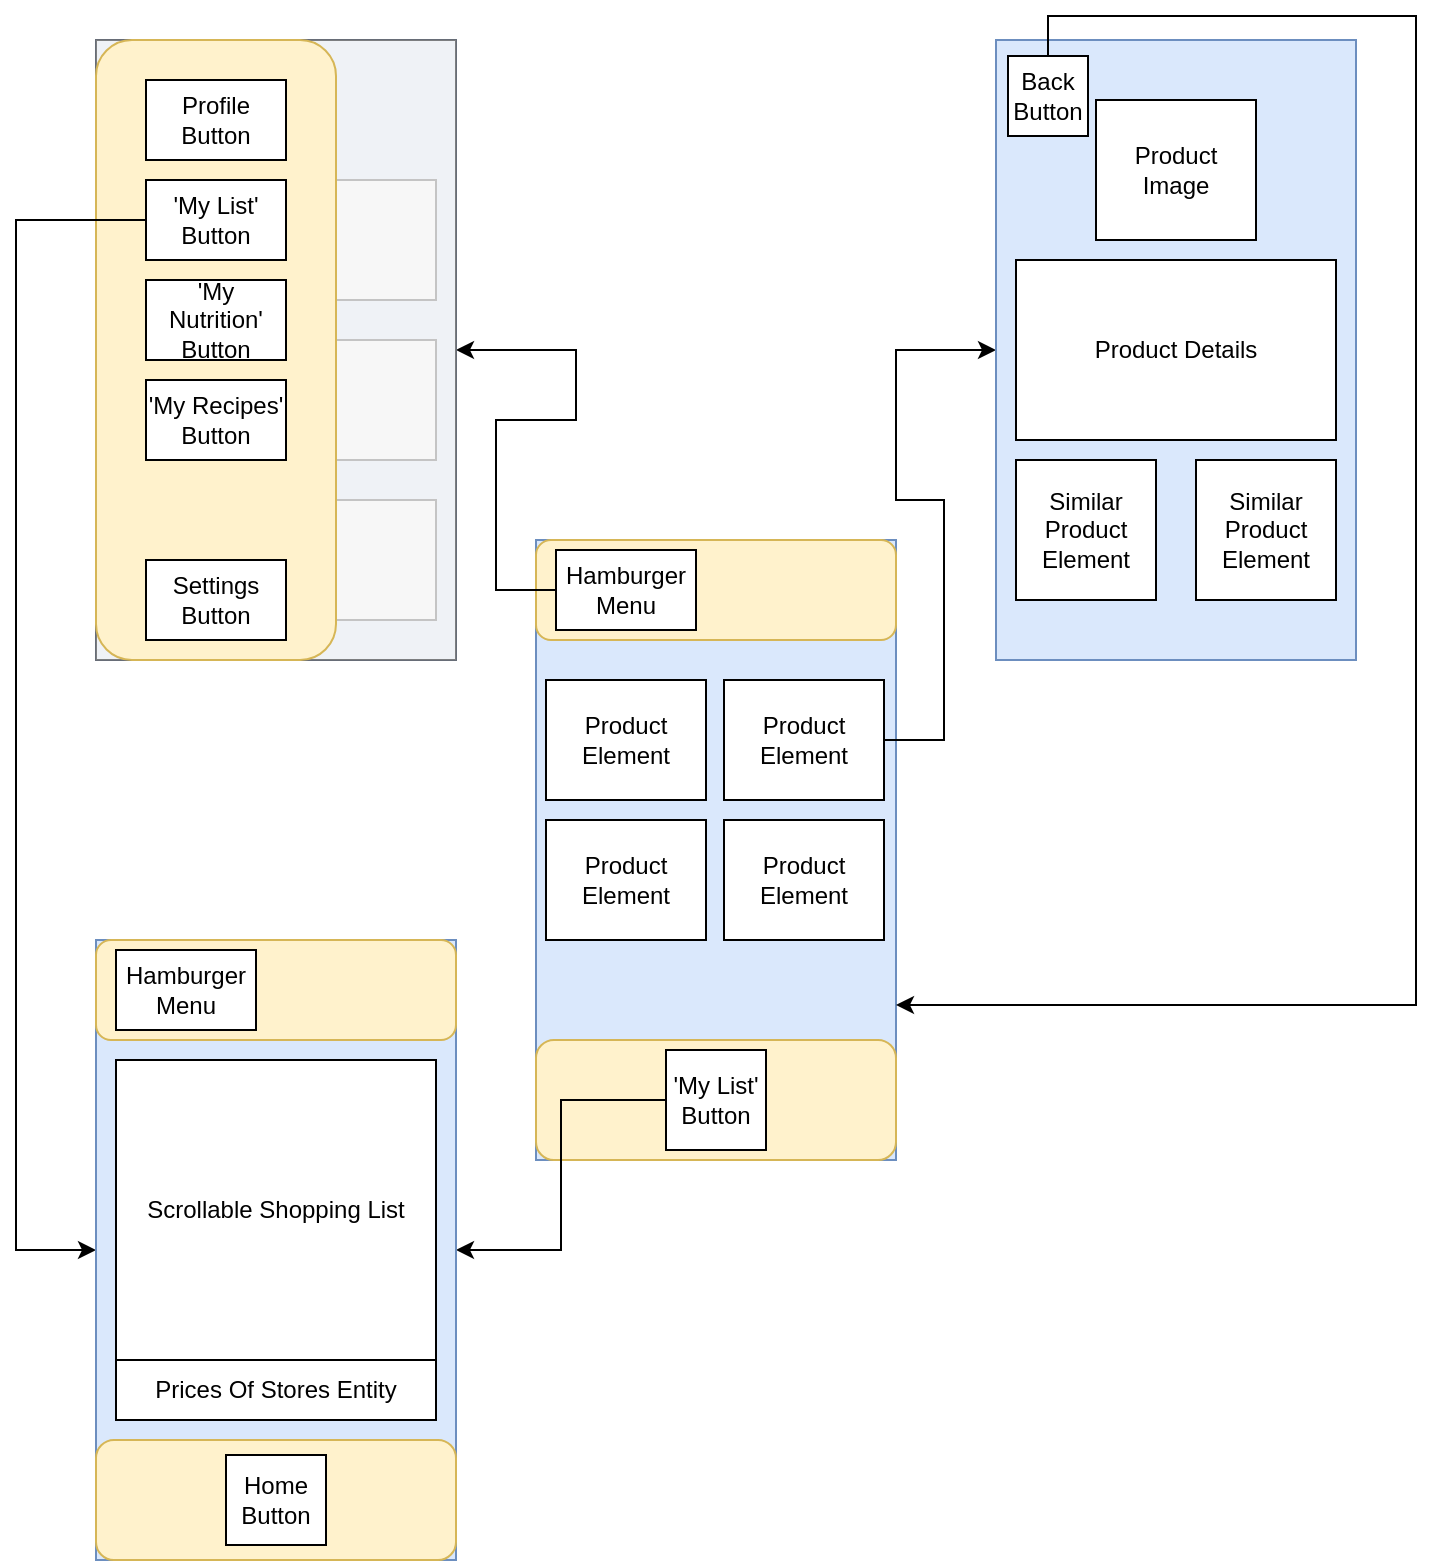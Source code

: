 <mxfile version="24.2.5" type="github">
  <diagram name="Page-1" id="DFis6at26cRK5f9XsOVi">
    <mxGraphModel dx="1386" dy="1962" grid="1" gridSize="10" guides="1" tooltips="1" connect="1" arrows="1" fold="1" page="1" pageScale="1" pageWidth="827" pageHeight="1169" math="0" shadow="0">
      <root>
        <mxCell id="0" />
        <mxCell id="1" parent="0" />
        <mxCell id="yYafmLIGUuWlS7bN4RH8-11" value="" style="group" parent="1" vertex="1" connectable="0">
          <mxGeometry x="280" y="-700" width="180" height="310" as="geometry" />
        </mxCell>
        <mxCell id="yYafmLIGUuWlS7bN4RH8-1" value="" style="rounded=0;whiteSpace=wrap;html=1;fillColor=#dae8fc;strokeColor=#6c8ebf;" parent="yYafmLIGUuWlS7bN4RH8-11" vertex="1">
          <mxGeometry width="180" height="310" as="geometry" />
        </mxCell>
        <mxCell id="yYafmLIGUuWlS7bN4RH8-4" value="" style="rounded=1;whiteSpace=wrap;html=1;fillColor=#fff2cc;strokeColor=#d6b656;" parent="yYafmLIGUuWlS7bN4RH8-11" vertex="1">
          <mxGeometry y="250" width="180" height="60" as="geometry" />
        </mxCell>
        <mxCell id="yYafmLIGUuWlS7bN4RH8-5" value="" style="rounded=1;whiteSpace=wrap;html=1;fillColor=#fff2cc;strokeColor=#d6b656;" parent="yYafmLIGUuWlS7bN4RH8-11" vertex="1">
          <mxGeometry width="180" height="50" as="geometry" />
        </mxCell>
        <mxCell id="yYafmLIGUuWlS7bN4RH8-6" value="Hamburger Menu" style="rounded=0;whiteSpace=wrap;html=1;" parent="yYafmLIGUuWlS7bN4RH8-11" vertex="1">
          <mxGeometry x="10" y="5" width="70" height="40" as="geometry" />
        </mxCell>
        <mxCell id="yYafmLIGUuWlS7bN4RH8-7" value="Product Element" style="rounded=0;whiteSpace=wrap;html=1;strokeColor=default;align=center;verticalAlign=middle;fontFamily=Helvetica;fontSize=12;fontColor=default;fillColor=default;" parent="yYafmLIGUuWlS7bN4RH8-11" vertex="1">
          <mxGeometry x="5" y="70" width="80" height="60" as="geometry" />
        </mxCell>
        <mxCell id="yYafmLIGUuWlS7bN4RH8-8" value="Product Element" style="rounded=0;whiteSpace=wrap;html=1;strokeColor=default;align=center;verticalAlign=middle;fontFamily=Helvetica;fontSize=12;fontColor=default;fillColor=default;" parent="yYafmLIGUuWlS7bN4RH8-11" vertex="1">
          <mxGeometry x="94" y="70" width="80" height="60" as="geometry" />
        </mxCell>
        <mxCell id="yYafmLIGUuWlS7bN4RH8-9" value="Product Element" style="rounded=0;whiteSpace=wrap;html=1;strokeColor=default;align=center;verticalAlign=middle;fontFamily=Helvetica;fontSize=12;fontColor=default;fillColor=default;" parent="yYafmLIGUuWlS7bN4RH8-11" vertex="1">
          <mxGeometry x="94" y="140" width="80" height="60" as="geometry" />
        </mxCell>
        <mxCell id="yYafmLIGUuWlS7bN4RH8-10" value="Product Element" style="rounded=0;whiteSpace=wrap;html=1;strokeColor=default;align=center;verticalAlign=middle;fontFamily=Helvetica;fontSize=12;fontColor=default;fillColor=default;" parent="yYafmLIGUuWlS7bN4RH8-11" vertex="1">
          <mxGeometry x="5" y="140" width="80" height="60" as="geometry" />
        </mxCell>
        <mxCell id="yYafmLIGUuWlS7bN4RH8-3" value="&#39;My List&#39; Button" style="rounded=0;whiteSpace=wrap;html=1;container=1;" parent="yYafmLIGUuWlS7bN4RH8-11" vertex="1">
          <mxGeometry x="65" y="255" width="50" height="50" as="geometry" />
        </mxCell>
        <mxCell id="yYafmLIGUuWlS7bN4RH8-25" value="" style="endArrow=classic;html=1;rounded=0;exitX=0;exitY=0.5;exitDx=0;exitDy=0;entryX=1;entryY=0.5;entryDx=0;entryDy=0;" parent="1" source="yYafmLIGUuWlS7bN4RH8-6" target="yYafmLIGUuWlS7bN4RH8-18" edge="1">
          <mxGeometry width="50" height="50" relative="1" as="geometry">
            <mxPoint x="530" y="-550" as="sourcePoint" />
            <mxPoint x="580" y="-600" as="targetPoint" />
            <Array as="points">
              <mxPoint x="260" y="-675" />
              <mxPoint x="260" y="-760" />
              <mxPoint x="300" y="-760" />
              <mxPoint x="300" y="-795" />
            </Array>
          </mxGeometry>
        </mxCell>
        <mxCell id="yYafmLIGUuWlS7bN4RH8-33" style="edgeStyle=orthogonalEdgeStyle;rounded=0;orthogonalLoop=1;jettySize=auto;html=1;exitX=1;exitY=0.5;exitDx=0;exitDy=0;entryX=0;entryY=0.5;entryDx=0;entryDy=0;" parent="1" source="yYafmLIGUuWlS7bN4RH8-8" target="yYafmLIGUuWlS7bN4RH8-27" edge="1">
          <mxGeometry relative="1" as="geometry">
            <Array as="points">
              <mxPoint x="484" y="-600" />
              <mxPoint x="484" y="-720" />
              <mxPoint x="460" y="-720" />
              <mxPoint x="460" y="-795" />
            </Array>
          </mxGeometry>
        </mxCell>
        <mxCell id="yYafmLIGUuWlS7bN4RH8-34" value="" style="group" parent="1" vertex="1" connectable="0">
          <mxGeometry x="510" y="-950" width="180" height="310" as="geometry" />
        </mxCell>
        <mxCell id="yYafmLIGUuWlS7bN4RH8-27" value="" style="rounded=0;whiteSpace=wrap;html=1;fillColor=#dae8fc;strokeColor=#6c8ebf;" parent="yYafmLIGUuWlS7bN4RH8-34" vertex="1">
          <mxGeometry width="180" height="310" as="geometry" />
        </mxCell>
        <mxCell id="yYafmLIGUuWlS7bN4RH8-28" value="Product Image" style="rounded=0;whiteSpace=wrap;html=1;" parent="yYafmLIGUuWlS7bN4RH8-34" vertex="1">
          <mxGeometry x="50" y="30" width="80" height="70" as="geometry" />
        </mxCell>
        <mxCell id="yYafmLIGUuWlS7bN4RH8-29" value="Product Details" style="rounded=0;whiteSpace=wrap;html=1;" parent="yYafmLIGUuWlS7bN4RH8-34" vertex="1">
          <mxGeometry x="10" y="110" width="160" height="90" as="geometry" />
        </mxCell>
        <mxCell id="yYafmLIGUuWlS7bN4RH8-30" value="Back Button" style="rounded=0;whiteSpace=wrap;html=1;" parent="yYafmLIGUuWlS7bN4RH8-34" vertex="1">
          <mxGeometry x="6" y="8" width="40" height="40" as="geometry" />
        </mxCell>
        <mxCell id="yYafmLIGUuWlS7bN4RH8-31" value="Similar Product Element" style="rounded=0;whiteSpace=wrap;html=1;" parent="yYafmLIGUuWlS7bN4RH8-34" vertex="1">
          <mxGeometry x="10" y="210" width="70" height="70" as="geometry" />
        </mxCell>
        <mxCell id="yYafmLIGUuWlS7bN4RH8-32" value="Similar Product Element" style="rounded=0;whiteSpace=wrap;html=1;" parent="yYafmLIGUuWlS7bN4RH8-34" vertex="1">
          <mxGeometry x="100" y="210" width="70" height="70" as="geometry" />
        </mxCell>
        <mxCell id="yYafmLIGUuWlS7bN4RH8-35" value="" style="group" parent="1" vertex="1" connectable="0">
          <mxGeometry x="60" y="-950" width="180" height="310" as="geometry" />
        </mxCell>
        <mxCell id="yYafmLIGUuWlS7bN4RH8-12" value="" style="rounded=0;whiteSpace=wrap;html=1;fillColor=#dae8fc;strokeColor=#6c8ebf;" parent="yYafmLIGUuWlS7bN4RH8-35" vertex="1">
          <mxGeometry width="180" height="310" as="geometry" />
        </mxCell>
        <mxCell id="yYafmLIGUuWlS7bN4RH8-15" value="" style="rounded=0;whiteSpace=wrap;html=1;" parent="yYafmLIGUuWlS7bN4RH8-35" vertex="1">
          <mxGeometry x="120" y="70" width="50" height="60" as="geometry" />
        </mxCell>
        <mxCell id="yYafmLIGUuWlS7bN4RH8-16" value="" style="rounded=0;whiteSpace=wrap;html=1;" parent="yYafmLIGUuWlS7bN4RH8-35" vertex="1">
          <mxGeometry x="120" y="150" width="50" height="60" as="geometry" />
        </mxCell>
        <mxCell id="yYafmLIGUuWlS7bN4RH8-17" value="" style="rounded=0;whiteSpace=wrap;html=1;" parent="yYafmLIGUuWlS7bN4RH8-35" vertex="1">
          <mxGeometry x="120" y="230" width="50" height="60" as="geometry" />
        </mxCell>
        <mxCell id="yYafmLIGUuWlS7bN4RH8-18" value="" style="rounded=0;whiteSpace=wrap;html=1;fillStyle=auto;glass=0;shadow=0;opacity=80;fillColor=#f5f5f5;fontColor=#333333;strokeColor=#666666;" parent="yYafmLIGUuWlS7bN4RH8-35" vertex="1">
          <mxGeometry width="180" height="310" as="geometry" />
        </mxCell>
        <mxCell id="yYafmLIGUuWlS7bN4RH8-14" value="" style="rounded=1;whiteSpace=wrap;html=1;fillColor=#fff2cc;strokeColor=#d6b656;" parent="yYafmLIGUuWlS7bN4RH8-35" vertex="1">
          <mxGeometry width="120" height="310" as="geometry" />
        </mxCell>
        <mxCell id="yYafmLIGUuWlS7bN4RH8-19" value="Profile Button" style="rounded=0;whiteSpace=wrap;html=1;" parent="yYafmLIGUuWlS7bN4RH8-35" vertex="1">
          <mxGeometry x="25" y="20" width="70" height="40" as="geometry" />
        </mxCell>
        <mxCell id="yYafmLIGUuWlS7bN4RH8-21" value="&#39;My List&#39; Button" style="rounded=0;whiteSpace=wrap;html=1;" parent="yYafmLIGUuWlS7bN4RH8-35" vertex="1">
          <mxGeometry x="25" y="70" width="70" height="40" as="geometry" />
        </mxCell>
        <mxCell id="yYafmLIGUuWlS7bN4RH8-22" value="&#39;My Nutrition&#39; Button" style="rounded=0;whiteSpace=wrap;html=1;" parent="yYafmLIGUuWlS7bN4RH8-35" vertex="1">
          <mxGeometry x="25" y="120" width="70" height="40" as="geometry" />
        </mxCell>
        <mxCell id="yYafmLIGUuWlS7bN4RH8-23" value="&#39;My Recipes&#39; Button" style="rounded=0;whiteSpace=wrap;html=1;" parent="yYafmLIGUuWlS7bN4RH8-35" vertex="1">
          <mxGeometry x="25" y="170" width="70" height="40" as="geometry" />
        </mxCell>
        <mxCell id="yYafmLIGUuWlS7bN4RH8-24" value="Settings Button" style="rounded=0;whiteSpace=wrap;html=1;" parent="yYafmLIGUuWlS7bN4RH8-35" vertex="1">
          <mxGeometry x="25" y="260" width="70" height="40" as="geometry" />
        </mxCell>
        <mxCell id="yYafmLIGUuWlS7bN4RH8-37" style="edgeStyle=orthogonalEdgeStyle;rounded=0;orthogonalLoop=1;jettySize=auto;html=1;exitX=0.5;exitY=0;exitDx=0;exitDy=0;entryX=1;entryY=0.75;entryDx=0;entryDy=0;" parent="1" source="yYafmLIGUuWlS7bN4RH8-30" target="yYafmLIGUuWlS7bN4RH8-1" edge="1">
          <mxGeometry relative="1" as="geometry">
            <Array as="points">
              <mxPoint x="536" y="-962" />
              <mxPoint x="720" y="-962" />
              <mxPoint x="720" y="-467" />
            </Array>
          </mxGeometry>
        </mxCell>
        <mxCell id="ISH8ojc91XeqnlMMdJZ8-20" style="edgeStyle=orthogonalEdgeStyle;rounded=0;orthogonalLoop=1;jettySize=auto;html=1;exitX=0;exitY=0.5;exitDx=0;exitDy=0;entryX=1;entryY=0.5;entryDx=0;entryDy=0;" parent="1" source="yYafmLIGUuWlS7bN4RH8-3" target="ISH8ojc91XeqnlMMdJZ8-1" edge="1">
          <mxGeometry relative="1" as="geometry" />
        </mxCell>
        <mxCell id="ISH8ojc91XeqnlMMdJZ8-21" style="edgeStyle=orthogonalEdgeStyle;rounded=0;orthogonalLoop=1;jettySize=auto;html=1;exitX=0;exitY=0.5;exitDx=0;exitDy=0;entryX=0;entryY=0.5;entryDx=0;entryDy=0;" parent="1" source="yYafmLIGUuWlS7bN4RH8-21" target="ISH8ojc91XeqnlMMdJZ8-1" edge="1">
          <mxGeometry relative="1" as="geometry">
            <Array as="points">
              <mxPoint x="20" y="-860" />
              <mxPoint x="20" y="-345" />
            </Array>
          </mxGeometry>
        </mxCell>
        <mxCell id="9RuNVfeshhbEatwAKwYM-1" value="" style="group" vertex="1" connectable="0" parent="1">
          <mxGeometry x="60" y="-500" width="180" height="310" as="geometry" />
        </mxCell>
        <mxCell id="ISH8ojc91XeqnlMMdJZ8-1" value="" style="rounded=0;whiteSpace=wrap;html=1;fillColor=#dae8fc;strokeColor=#6c8ebf;" parent="9RuNVfeshhbEatwAKwYM-1" vertex="1">
          <mxGeometry width="180" height="310" as="geometry" />
        </mxCell>
        <mxCell id="ISH8ojc91XeqnlMMdJZ8-3" value="" style="rounded=1;whiteSpace=wrap;html=1;fillColor=#fff2cc;strokeColor=#d6b656;" parent="9RuNVfeshhbEatwAKwYM-1" vertex="1">
          <mxGeometry width="180" height="50" as="geometry" />
        </mxCell>
        <mxCell id="ISH8ojc91XeqnlMMdJZ8-15" value="" style="rounded=1;whiteSpace=wrap;html=1;fillColor=#fff2cc;strokeColor=#d6b656;" parent="9RuNVfeshhbEatwAKwYM-1" vertex="1">
          <mxGeometry y="250" width="180" height="60" as="geometry" />
        </mxCell>
        <mxCell id="ISH8ojc91XeqnlMMdJZ8-16" value="Hamburger Menu" style="rounded=0;whiteSpace=wrap;html=1;" parent="9RuNVfeshhbEatwAKwYM-1" vertex="1">
          <mxGeometry x="10" y="5" width="70" height="40" as="geometry" />
        </mxCell>
        <mxCell id="ISH8ojc91XeqnlMMdJZ8-17" value="Home Button" style="rounded=0;whiteSpace=wrap;html=1;" parent="9RuNVfeshhbEatwAKwYM-1" vertex="1">
          <mxGeometry x="65" y="257.5" width="50" height="45" as="geometry" />
        </mxCell>
        <mxCell id="ISH8ojc91XeqnlMMdJZ8-18" value="Scrollable Shopping List" style="rounded=0;whiteSpace=wrap;html=1;" parent="9RuNVfeshhbEatwAKwYM-1" vertex="1">
          <mxGeometry x="10" y="60" width="160" height="150" as="geometry" />
        </mxCell>
        <mxCell id="ISH8ojc91XeqnlMMdJZ8-19" value="Prices Of Stores Entity" style="rounded=0;whiteSpace=wrap;html=1;" parent="9RuNVfeshhbEatwAKwYM-1" vertex="1">
          <mxGeometry x="10" y="210" width="160" height="30" as="geometry" />
        </mxCell>
      </root>
    </mxGraphModel>
  </diagram>
</mxfile>
